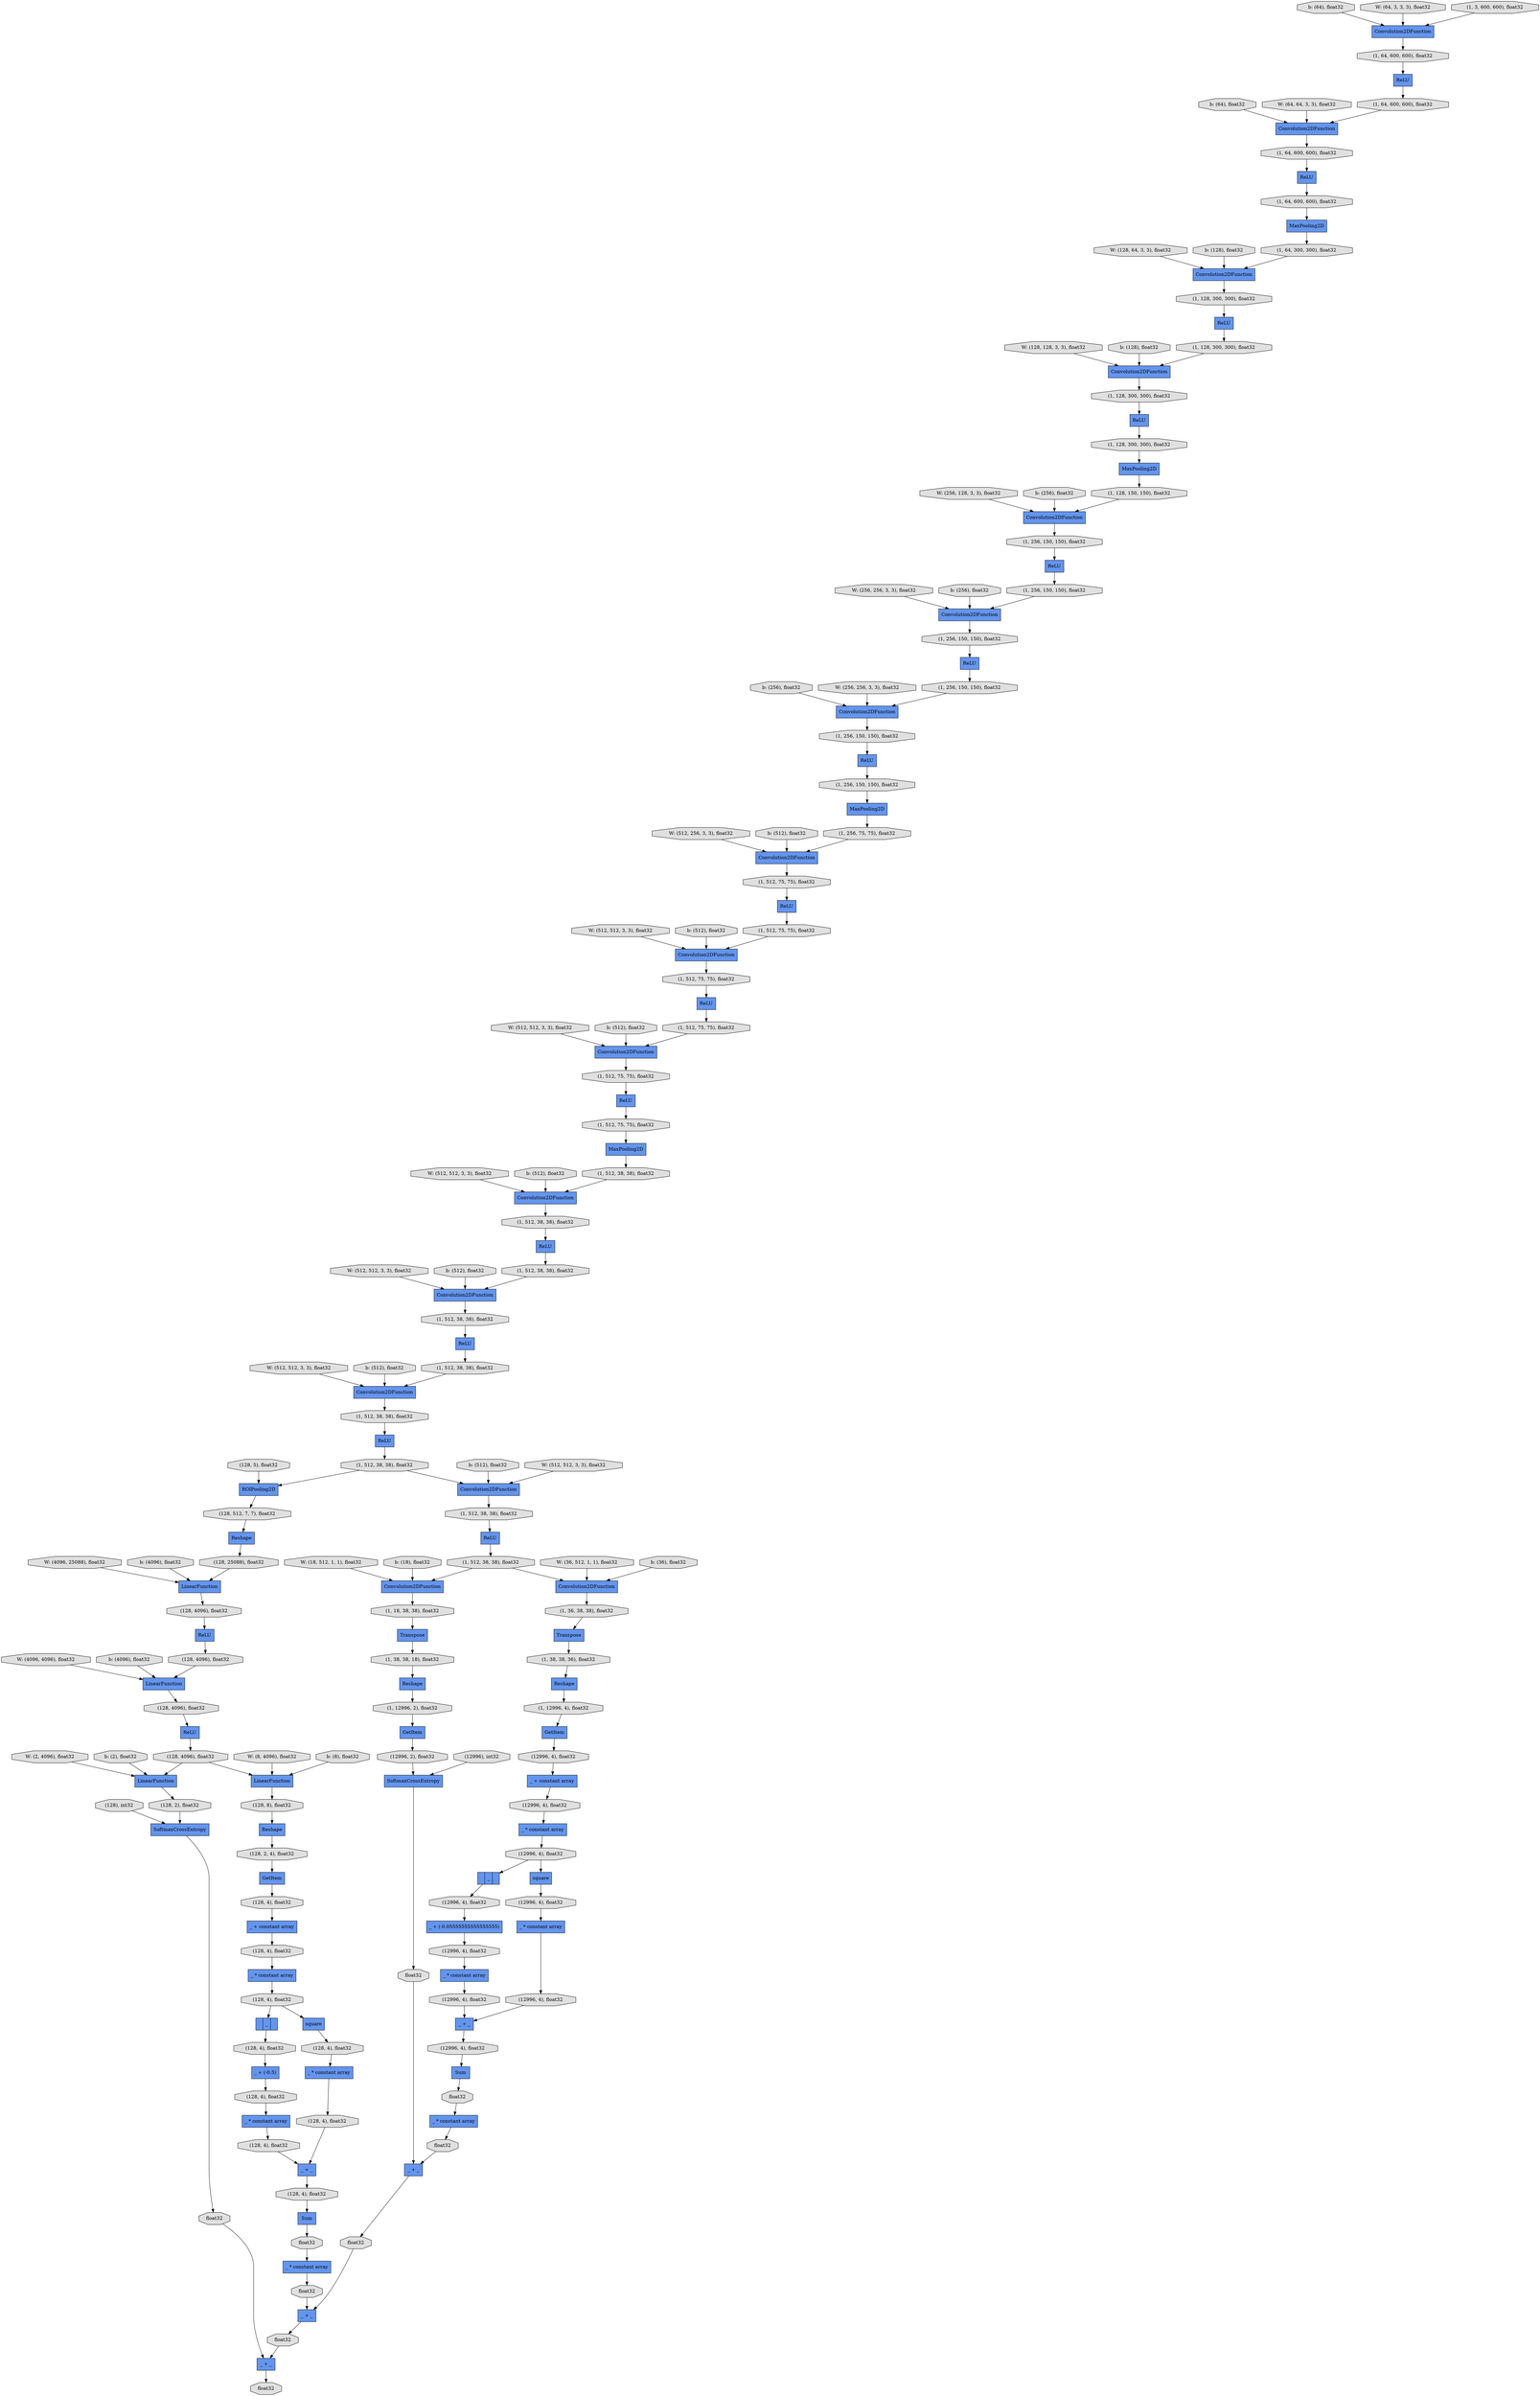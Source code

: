 digraph graphname{rankdir=TB;140676078452920 [label="float32",fillcolor="#E0E0E0",style="filled",shape="octagon"];140676079034608 [label="b: (8), float32",fillcolor="#E0E0E0",style="filled",shape="octagon"];140676078993648 [label="b: (64), float32",fillcolor="#E0E0E0",style="filled",shape="octagon"];140676078838112 [label="(1, 12996, 2), float32",fillcolor="#E0E0E0",style="filled",shape="octagon"];140676078796696 [label="Convolution2DFunction",fillcolor="#6495ED",style="filled",shape="record"];140676078993928 [label="W: (128, 64, 3, 3), float32",fillcolor="#E0E0E0",style="filled",shape="octagon"];140676079034944 [label="W: (2, 4096), float32",fillcolor="#E0E0E0",style="filled",shape="octagon"];140677372461688 [label="Convolution2DFunction",fillcolor="#6495ED",style="filled",shape="record"];140676078994152 [label="b: (128), float32",fillcolor="#E0E0E0",style="filled",shape="octagon"];140676079035280 [label="b: (2), float32",fillcolor="#E0E0E0",style="filled",shape="octagon"];140676078994432 [label="W: (128, 128, 3, 3), float32",fillcolor="#E0E0E0",style="filled",shape="octagon"];140676551410688 [label="W: (64, 64, 3, 3), float32",fillcolor="#E0E0E0",style="filled",shape="octagon"];140676078994544 [label="b: (256), float32",fillcolor="#E0E0E0",style="filled",shape="octagon"];140676078994656 [label="b: (128), float32",fillcolor="#E0E0E0",style="filled",shape="octagon"];140676078839064 [label="ROIPooling2D",fillcolor="#6495ED",style="filled",shape="record"];140676551427464 [label="W: (256, 256, 3, 3), float32",fillcolor="#E0E0E0",style="filled",shape="octagon"];140676078839232 [label="Reshape",fillcolor="#6495ED",style="filled",shape="record"];140676078839288 [label="(128, 5), float32",fillcolor="#E0E0E0",style="filled",shape="octagon"];140676078994936 [label="W: (256, 128, 3, 3), float32",fillcolor="#E0E0E0",style="filled",shape="octagon"];140676078995160 [label="b: (256), float32",fillcolor="#E0E0E0",style="filled",shape="octagon"];140676551411416 [label="b: (64), float32",fillcolor="#E0E0E0",style="filled",shape="octagon"];140676078839680 [label="(128, 512, 7, 7), float32",fillcolor="#E0E0E0",style="filled",shape="octagon"];140676078995384 [label="W: (512, 256, 3, 3), float32",fillcolor="#E0E0E0",style="filled",shape="octagon"];140677315045416 [label="b: (256), float32",fillcolor="#E0E0E0",style="filled",shape="octagon"];140676078839904 [label="ReLU",fillcolor="#6495ED",style="filled",shape="record"];140676078995608 [label="b: (512), float32",fillcolor="#E0E0E0",style="filled",shape="octagon"];140676078840016 [label="(128, 25088), float32",fillcolor="#E0E0E0",style="filled",shape="octagon"];140676078840072 [label="LinearFunction",fillcolor="#6495ED",style="filled",shape="record"];140676078840240 [label="LinearFunction",fillcolor="#6495ED",style="filled",shape="record"];140676078995888 [label="W: (512, 512, 3, 3), float32",fillcolor="#E0E0E0",style="filled",shape="octagon"];140676078840296 [label="(128, 4096), float32",fillcolor="#E0E0E0",style="filled",shape="octagon"];140676078996112 [label="b: (512), float32",fillcolor="#E0E0E0",style="filled",shape="octagon"];140676078840520 [label="(128, 4096), float32",fillcolor="#E0E0E0",style="filled",shape="octagon"];140676078840632 [label="ReLU",fillcolor="#6495ED",style="filled",shape="record"];140676078840688 [label="LinearFunction",fillcolor="#6495ED",style="filled",shape="record"];140676078840744 [label="(128, 4096), float32",fillcolor="#E0E0E0",style="filled",shape="octagon"];140676078996392 [label="W: (512, 512, 3, 3), float32",fillcolor="#E0E0E0",style="filled",shape="octagon"];140676078996616 [label="b: (512), float32",fillcolor="#E0E0E0",style="filled",shape="octagon"];140676078841080 [label="(128, 4096), float32",fillcolor="#E0E0E0",style="filled",shape="octagon"];140676551462136 [label="W: (256, 256, 3, 3), float32",fillcolor="#E0E0E0",style="filled",shape="octagon"];140676078841192 [label="LinearFunction",fillcolor="#6495ED",style="filled",shape="record"];140676078996896 [label="W: (512, 512, 3, 3), float32",fillcolor="#E0E0E0",style="filled",shape="octagon"];140676078841304 [label="(128, 8), float32",fillcolor="#E0E0E0",style="filled",shape="octagon"];140676078997120 [label="b: (512), float32",fillcolor="#E0E0E0",style="filled",shape="octagon"];140676078841584 [label="(128, 2), float32",fillcolor="#E0E0E0",style="filled",shape="octagon"];140676078997400 [label="W: (512, 512, 3, 3), float32",fillcolor="#E0E0E0",style="filled",shape="octagon"];140676078792776 [label="MaxPooling2D",fillcolor="#6495ED",style="filled",shape="record"];140676078801024 [label="Convolution2DFunction",fillcolor="#6495ED",style="filled",shape="record"];140676079014072 [label="b: (512), float32",fillcolor="#E0E0E0",style="filled",shape="octagon"];140676078792888 [label="(1, 128, 150, 150), float32",fillcolor="#E0E0E0",style="filled",shape="octagon"];140676078383344 [label="_ + constant array",fillcolor="#6495ED",style="filled",shape="record"];140676078792944 [label="Convolution2DFunction",fillcolor="#6495ED",style="filled",shape="record"];140676078801248 [label="(1, 512, 38, 38), float32",fillcolor="#E0E0E0",style="filled",shape="octagon"];140676078383568 [label="_ * constant array",fillcolor="#6495ED",style="filled",shape="record"];140676079014352 [label="W: (512, 512, 3, 3), float32",fillcolor="#E0E0E0",style="filled",shape="octagon"];140676078793168 [label="(1, 256, 150, 150), float32",fillcolor="#E0E0E0",style="filled",shape="octagon"];140676078432776 [label="(128, 4), float32",fillcolor="#E0E0E0",style="filled",shape="octagon"];140676078383624 [label="|_|",fillcolor="#6495ED",style="filled",shape="record"];140676078801416 [label="ReLU",fillcolor="#6495ED",style="filled",shape="record"];140676079071752 [label="Convolution2DFunction",fillcolor="#6495ED",style="filled",shape="record"];140676078383680 [label="(12996, 4), float32",fillcolor="#E0E0E0",style="filled",shape="octagon"];140676079014464 [label="W: (36, 512, 1, 1), float32",fillcolor="#E0E0E0",style="filled",shape="octagon"];140676078793280 [label="Convolution2DFunction",fillcolor="#6495ED",style="filled",shape="record"];140676078801528 [label="(1, 512, 38, 38), float32",fillcolor="#E0E0E0",style="filled",shape="octagon"];140676078793336 [label="ReLU",fillcolor="#6495ED",style="filled",shape="record"];140676079014576 [label="b: (512), float32",fillcolor="#E0E0E0",style="filled",shape="octagon"];140676078383848 [label="_ * constant array",fillcolor="#6495ED",style="filled",shape="record"];140676078433000 [label="_ + constant array",fillcolor="#6495ED",style="filled",shape="record"];140676078793448 [label="(1, 256, 150, 150), float32",fillcolor="#E0E0E0",style="filled",shape="octagon"];140675112932072 [label="MaxPooling2D",fillcolor="#6495ED",style="filled",shape="record"];140676078433056 [label="_ * constant array",fillcolor="#6495ED",style="filled",shape="record"];140676078383904 [label="(12996, 4), float32",fillcolor="#E0E0E0",style="filled",shape="octagon"];140677019726568 [label="W: (64, 3, 3, 3), float32",fillcolor="#E0E0E0",style="filled",shape="octagon"];140676078433112 [label="_ * constant array",fillcolor="#6495ED",style="filled",shape="record"];140676078433168 [label="|_|",fillcolor="#6495ED",style="filled",shape="record"];140676078433224 [label="(128, 4), float32",fillcolor="#E0E0E0",style="filled",shape="octagon"];140676078801864 [label="(1, 512, 38, 38), float32",fillcolor="#E0E0E0",style="filled",shape="octagon"];140675112932296 [label="(1, 3, 600, 600), float32",fillcolor="#E0E0E0",style="filled",shape="octagon"];140676079014912 [label="b: (18), float32",fillcolor="#E0E0E0",style="filled",shape="octagon"];140675112932352 [label="ReLU",fillcolor="#6495ED",style="filled",shape="record"];140676078801976 [label="ReLU",fillcolor="#6495ED",style="filled",shape="record"];140676078793784 [label="(1, 256, 150, 150), float32",fillcolor="#E0E0E0",style="filled",shape="octagon"];140676078802032 [label="(1, 512, 38, 38), float32",fillcolor="#E0E0E0",style="filled",shape="octagon"];140676078433448 [label="(128, 4), float32",fillcolor="#E0E0E0",style="filled",shape="octagon"];140676078793896 [label="ReLU",fillcolor="#6495ED",style="filled",shape="record"];140676078384352 [label="(12996, 4), float32",fillcolor="#E0E0E0",style="filled",shape="octagon"];140676078794008 [label="(1, 256, 150, 150), float32",fillcolor="#E0E0E0",style="filled",shape="octagon"];140675112932632 [label="Convolution2DFunction",fillcolor="#6495ED",style="filled",shape="record"];140676078433616 [label="(128, 4), float32",fillcolor="#E0E0E0",style="filled",shape="octagon"];140676078384464 [label="square",fillcolor="#6495ED",style="filled",shape="record"];140676079015248 [label="b: (512), float32",fillcolor="#E0E0E0",style="filled",shape="octagon"];140676078433728 [label="square",fillcolor="#6495ED",style="filled",shape="record"];140676078384576 [label="_ + (-0.05555555555555555)",fillcolor="#6495ED",style="filled",shape="record"];140675112932856 [label="Convolution2DFunction",fillcolor="#6495ED",style="filled",shape="record"];140676078802424 [label="(1, 512, 38, 38), float32",fillcolor="#E0E0E0",style="filled",shape="octagon"];140676078384688 [label="_ * constant array",fillcolor="#6495ED",style="filled",shape="record"];140676079015472 [label="W: (18, 512, 1, 1), float32",fillcolor="#E0E0E0",style="filled",shape="octagon"];140676078704176 [label="Convolution2DFunction",fillcolor="#6495ED",style="filled",shape="record"];140676078802536 [label="ReLU",fillcolor="#6495ED",style="filled",shape="record"];140676078794344 [label="(1, 256, 150, 150), float32",fillcolor="#E0E0E0",style="filled",shape="octagon"];140676078433952 [label="_ + (-0.5)",fillcolor="#6495ED",style="filled",shape="record"];140676078802592 [label="(1, 512, 38, 38), float32",fillcolor="#E0E0E0",style="filled",shape="octagon"];140676078704288 [label="(1, 64, 600, 600), float32",fillcolor="#E0E0E0",style="filled",shape="octagon"];140676078794456 [label="ReLU",fillcolor="#6495ED",style="filled",shape="record"];140676078434064 [label="_ * constant array",fillcolor="#6495ED",style="filled",shape="record"];140676078384912 [label="(12996, 4), float32",fillcolor="#E0E0E0",style="filled",shape="octagon"];140676078794568 [label="(1, 256, 150, 150), float32",fillcolor="#E0E0E0",style="filled",shape="octagon"];140676078434176 [label="(128, 4), float32",fillcolor="#E0E0E0",style="filled",shape="octagon"];140676079015808 [label="W: (512, 512, 3, 3), float32",fillcolor="#E0E0E0",style="filled",shape="octagon"];140676078802872 [label="(1, 512, 38, 38), float32",fillcolor="#E0E0E0",style="filled",shape="octagon"];140677393831864 [label="Convolution2DFunction",fillcolor="#6495ED",style="filled",shape="record"];140676078704568 [label="(1, 64, 600, 600), float32",fillcolor="#E0E0E0",style="filled",shape="octagon"];140676078385136 [label="(12996, 4), float32",fillcolor="#E0E0E0",style="filled",shape="octagon"];140676078794736 [label="(1, 256, 75, 75), float32",fillcolor="#E0E0E0",style="filled",shape="octagon"];140676078802984 [label="(1, 38, 38, 36), float32",fillcolor="#E0E0E0",style="filled",shape="octagon"];140675112933416 [label="Convolution2DFunction",fillcolor="#6495ED",style="filled",shape="record"];140676078794792 [label="Convolution2DFunction",fillcolor="#6495ED",style="filled",shape="record"];140676078434400 [label="(128, 4), float32",fillcolor="#E0E0E0",style="filled",shape="octagon"];140676078385248 [label="_ + _",fillcolor="#6495ED",style="filled",shape="record"];140676078385304 [label="(12996, 4), float32",fillcolor="#E0E0E0",style="filled",shape="octagon"];140676078803096 [label="(1, 38, 38, 18), float32",fillcolor="#E0E0E0",style="filled",shape="octagon"];140676078794904 [label="Convolution2DFunction",fillcolor="#6495ED",style="filled",shape="record"];140676078385360 [label="_ * constant array",fillcolor="#6495ED",style="filled",shape="record"];140675112933584 [label="Convolution2DFunction",fillcolor="#6495ED",style="filled",shape="record"];140676078704848 [label="(1, 64, 600, 600), float32",fillcolor="#E0E0E0",style="filled",shape="octagon"];140676078434568 [label="_ + _",fillcolor="#6495ED",style="filled",shape="record"];140676078385416 [label="SoftmaxCrossEntropy",fillcolor="#6495ED",style="filled",shape="record"];140676078704960 [label="ReLU",fillcolor="#6495ED",style="filled",shape="record"];140676078434680 [label="(128, 4), float32",fillcolor="#E0E0E0",style="filled",shape="octagon"];140676078385528 [label="Sum",fillcolor="#6495ED",style="filled",shape="record"];140676078803320 [label="(1, 36, 38, 38), float32",fillcolor="#E0E0E0",style="filled",shape="octagon"];140676079016312 [label="b: (36), float32",fillcolor="#E0E0E0",style="filled",shape="octagon"];140676078434736 [label="_ * constant array",fillcolor="#6495ED",style="filled",shape="record"];140676078385584 [label="(12996, 4), float32",fillcolor="#E0E0E0",style="filled",shape="octagon"];140676078795128 [label="(1, 512, 75, 75), float32",fillcolor="#E0E0E0",style="filled",shape="octagon"];140676078434792 [label="SoftmaxCrossEntropy",fillcolor="#6495ED",style="filled",shape="record"];140676078803432 [label="Transpose",fillcolor="#6495ED",style="filled",shape="record"];140676078795240 [label="Convolution2DFunction",fillcolor="#6495ED",style="filled",shape="record"];140676078705072 [label="(1, 64, 600, 600), float32",fillcolor="#E0E0E0",style="filled",shape="octagon"];140676078803488 [label="Reshape",fillcolor="#6495ED",style="filled",shape="record"];140676078795296 [label="ReLU",fillcolor="#6495ED",style="filled",shape="record"];140676078434904 [label="Sum",fillcolor="#6495ED",style="filled",shape="record"];140676078385752 [label="(12996, 4), float32",fillcolor="#E0E0E0",style="filled",shape="octagon"];140676078434960 [label="(128, 4), float32",fillcolor="#E0E0E0",style="filled",shape="octagon"];140676079016592 [label="W: (4096, 25088), float32",fillcolor="#E0E0E0",style="filled",shape="octagon"];140676078795408 [label="(1, 512, 75, 75), float32",fillcolor="#E0E0E0",style="filled",shape="octagon"];140676078385920 [label="float32",fillcolor="#E0E0E0",style="filled",shape="octagon"];140675112934144 [label="(1, 512, 38, 38), float32",fillcolor="#E0E0E0",style="filled",shape="octagon"];140676078795520 [label="MaxPooling2D",fillcolor="#6495ED",style="filled",shape="record"];140676078435128 [label="(128, 4), float32",fillcolor="#E0E0E0",style="filled",shape="octagon"];140676078385976 [label="Reshape",fillcolor="#6495ED",style="filled",shape="record"];140676078705464 [label="(1, 64, 300, 300), float32",fillcolor="#E0E0E0",style="filled",shape="octagon"];140676078435240 [label="float32",fillcolor="#E0E0E0",style="filled",shape="octagon"];140676078803880 [label="(1, 12996, 4), float32",fillcolor="#E0E0E0",style="filled",shape="octagon"];140676078803936 [label="GetItem",fillcolor="#6495ED",style="filled",shape="record"];140676079016928 [label="b: (4096), float32",fillcolor="#E0E0E0",style="filled",shape="octagon"];140676078795744 [label="(1, 512, 75, 75), float32",fillcolor="#E0E0E0",style="filled",shape="octagon"];140676078386200 [label="float32",fillcolor="#E0E0E0",style="filled",shape="octagon"];140676078705632 [label="(1, 128, 300, 300), float32",fillcolor="#E0E0E0",style="filled",shape="octagon"];140676078435408 [label="float32",fillcolor="#E0E0E0",style="filled",shape="octagon"];140676078386256 [label="(12996), int32",fillcolor="#E0E0E0",style="filled",shape="octagon"];140676078795856 [label="ReLU",fillcolor="#6495ED",style="filled",shape="record"];140676078435464 [label="_ + _",fillcolor="#6495ED",style="filled",shape="record"];140676078804104 [label="(1, 18, 38, 38), float32",fillcolor="#E0E0E0",style="filled",shape="octagon"];140676078795912 [label="(1, 512, 75, 75), float32",fillcolor="#E0E0E0",style="filled",shape="octagon"];140676078705744 [label="Convolution2DFunction",fillcolor="#6495ED",style="filled",shape="record"];140676078435520 [label="(128), int32",fillcolor="#E0E0E0",style="filled",shape="octagon"];140676079017152 [label="W: (4096, 4096), float32",fillcolor="#E0E0E0",style="filled",shape="octagon"];140676078705856 [label="MaxPooling2D",fillcolor="#6495ED",style="filled",shape="record"];140676078804216 [label="Transpose",fillcolor="#6495ED",style="filled",shape="record"];140676078705800 [label="ReLU",fillcolor="#6495ED",style="filled",shape="record"];140675112934704 [label="ReLU",fillcolor="#6495ED",style="filled",shape="record"];140676078705968 [label="(1, 128, 300, 300), float32",fillcolor="#E0E0E0",style="filled",shape="octagon"];140676078386536 [label="GetItem",fillcolor="#6495ED",style="filled",shape="record"];140676078804328 [label="GetItem",fillcolor="#6495ED",style="filled",shape="record"];140676078804496 [label="(12996, 2), float32",fillcolor="#E0E0E0",style="filled",shape="octagon"];140676079017488 [label="b: (4096), float32",fillcolor="#E0E0E0",style="filled",shape="octagon"];140676078796304 [label="(1, 512, 75, 75), float32",fillcolor="#E0E0E0",style="filled",shape="octagon"];140676078435912 [label="float32",fillcolor="#E0E0E0",style="filled",shape="octagon"];140676078435968 [label="_ + _",fillcolor="#6495ED",style="filled",shape="record"];140676078804608 [label="(12996, 4), float32",fillcolor="#E0E0E0",style="filled",shape="octagon"];140676078796416 [label="ReLU",fillcolor="#6495ED",style="filled",shape="record"];140676078436024 [label="_ + _",fillcolor="#6495ED",style="filled",shape="record"];140676078386872 [label="float32",fillcolor="#E0E0E0",style="filled",shape="octagon"];140676078706304 [label="(1, 128, 300, 300), float32",fillcolor="#E0E0E0",style="filled",shape="octagon"];140676078436080 [label="float32",fillcolor="#E0E0E0",style="filled",shape="octagon"];140676078804720 [label="Reshape",fillcolor="#6495ED",style="filled",shape="record"];140676078796528 [label="(1, 512, 75, 75), float32",fillcolor="#E0E0E0",style="filled",shape="octagon"];140676078706416 [label="ReLU",fillcolor="#6495ED",style="filled",shape="record"];140676079017824 [label="W: (8, 4096), float32",fillcolor="#E0E0E0",style="filled",shape="octagon"];140676078796640 [label="(1, 512, 38, 38), float32",fillcolor="#E0E0E0",style="filled",shape="octagon"];140676078706528 [label="(1, 128, 300, 300), float32",fillcolor="#E0E0E0",style="filled",shape="octagon"];140676078387096 [label="(128, 2, 4), float32",fillcolor="#E0E0E0",style="filled",shape="octagon"];140676078436304 [label="float32",fillcolor="#E0E0E0",style="filled",shape="octagon"];140676078435240 -> 140676078433112;140676078793336 -> 140676078793448;140676078383568 -> 140676078383904;140676078996112 -> 140676078794792;140676078804496 -> 140676078385416;140676078993648 -> 140676079071752;140676078383848 -> 140676078386200;140676078996896 -> 140676078795240;140676078433616 -> 140676078433952;140676078804328 -> 140676078804608;140676078795744 -> 140676078795856;140676078705856 -> 140676078792888;140676079015472 -> 140675112933416;140676079014352 -> 140676078801024;140676078995160 -> 140676078704176;140676078793784 -> 140676078793896;140676078840688 -> 140676078841304;140676078994152 -> 140677372461688;140676078796304 -> 140676078796416;140676078794344 -> 140676078794456;140676078804216 -> 140676078803096;140676078839904 -> 140676078840520;140676078434792 -> 140676078435912;140675112934144 -> 140675112934704;140676078704848 -> 140676078704960;140676078386536 -> 140676078432776;140676078796416 -> 140676078796528;140676078433728 -> 140676078434176;140676078433056 -> 140676078433448;140676078384352 -> 140676078384576;140676078706304 -> 140676078706416;140676078704960 -> 140676078705072;140675112932296 -> 140675112932632;140676078841080 -> 140676078840688;140676078434176 -> 140676078434064;140676078840072 -> 140676078840296;140676079017488 -> 140676078840240;140676078839288 -> 140676078839064;140676079014072 -> 140676078796696;140676078796696 -> 140676078801864;140676078803488 -> 140676078803880;140676078796640 -> 140676078795240;140675112932352 -> 140676078704568;140675112933584 -> 140676078803320;140676078385528 -> 140676078385920;140676078794904 -> 140676078796304;140676078795296 -> 140676078795408;140677019726568 -> 140675112932632;140676078384576 -> 140676078385304;140676078996392 -> 140676078794904;140676078434960 -> 140676078434568;140676078385976 -> 140676078387096;140676078434680 -> 140676078434736;140676078796528 -> 140676078795520;140676078434400 -> 140676078434568;140676078801248 -> 140676078801416;140676551462136 -> 140676078792944;140676078383680 -> 140676078383568;140676078706416 -> 140676078706528;140676078434064 -> 140676078434400;140676078793448 -> 140676078705744;140676078803096 -> 140676078804720;140676079014576 -> 140676078801024;140675112932856 -> 140675112934144;140676078997400 -> 140676078796696;140676078385584 -> 140676078385248;140676078994656 -> 140677393831864;140676078839064 -> 140676078839680;140676078705800 -> 140676078705968;140676078383344 -> 140676078383680;140676079035280 -> 140676078841192;140676078803320 -> 140676078803432;140676078841304 -> 140676078385976;140676078705464 -> 140677372461688;140676078840016 -> 140676078840072;140676078802872 -> 140675112933584;140677372461688 -> 140676078705632;140676078995608 -> 140676078793280;140676078433168 -> 140676078433616;140676078383904 -> 140676078384464;140676078794456 -> 140676078794568;140676078840744 -> 140676078840632;140676079014912 -> 140675112933416;140676078802032 -> 140676078801024;140676078994936 -> 140676078704176;140676078803880 -> 140676078804328;140676078433448 -> 140676078433168;140676078801416 -> 140676078801528;140676079014464 -> 140675112933584;140676078795912 -> 140676078794904;140676078993928 -> 140677372461688;140676078436080 -> 140676078435968;140676078434904 -> 140676078435240;140676078387096 -> 140676078386536;140676078385304 -> 140676078385360;140676078385136 -> 140676078385248;140676078383624 -> 140676078384352;140676078803432 -> 140676078802984;140676078435128 -> 140676078434904;140676078386200 -> 140676078435464;140676078802872 -> 140675112933416;140676079016312 -> 140675112933584;140676078795408 -> 140676078794792;140676078706528 -> 140676078705856;140675112932072 -> 140676078705464;140675112934704 -> 140676078802872;140676078705968 -> 140677393831864;140676078436304 -> 140676078436024;140676078801528 -> 140676078796696;140676078795240 -> 140676078801248;140676078792944 -> 140676078794344;140676078802984 -> 140676078803488;140676078801976 -> 140676078802032;140676078995888 -> 140676078794792;140676078804608 -> 140676078383344;140676078838112 -> 140676078803936;140676078795856 -> 140676078795912;140676078804720 -> 140676078838112;140676078793168 -> 140676078793336;140675112932632 -> 140676078704288;140676551427464 -> 140676078705744;140676078801024 -> 140676078802424;140676078997120 -> 140676078795240;140676551411416 -> 140675112932632;140676079015248 -> 140675112932856;140676078435968 -> 140676078436304;140676078433952 -> 140676078434680;140677393831864 -> 140676078706304;140676078385752 -> 140676078385528;140676079015808 -> 140675112932856;140676078383904 -> 140676078383624;140676078841080 -> 140676078841192;140676078803936 -> 140676078804496;140676079017824 -> 140676078840688;140676078432776 -> 140676078433000;140676078793280 -> 140676078795128;140676078384912 -> 140676078384688;140676078995384 -> 140676078793280;140676078704176 -> 140676078793168;140676078385920 -> 140676078383848;140676078433448 -> 140676078433728;140676078435464 -> 140676078436080;140676078840296 -> 140676078839904;140676078794008 -> 140676078792944;140676078840240 -> 140676078840744;140676078994432 -> 140677393831864;140676551410688 -> 140676079071752;140676078839680 -> 140676078839232;140676078384688 -> 140676078385136;140676079016592 -> 140676078840072;140676079016928 -> 140676078840072;140676078435408 -> 140676078435968;140676078433000 -> 140676078433224;140676079034608 -> 140676078840688;140676078793896 -> 140676078794008;140676078705072 -> 140675112932072;140676078386872 -> 140676078435464;140676078841584 -> 140676078434792;140676078794792 -> 140676078795744;140676079071752 -> 140676078704848;140676078433112 -> 140676078435408;140676078384464 -> 140676078384912;140676078794568 -> 140676078792776;140676078435912 -> 140676078436024;140676078386256 -> 140676078385416;140676078840520 -> 140676078840240;140676078802592 -> 140676078839064;140676078801864 -> 140676078801976;140676078795520 -> 140676078796640;140676078435520 -> 140676078434792;140676078434568 -> 140676078435128;140676078434736 -> 140676078434960;140676078792776 -> 140676078794736;140676078385248 -> 140676078385752;140676078804104 -> 140676078804216;140676078433224 -> 140676078433056;140676079017152 -> 140676078840240;140676078794736 -> 140676078793280;140675112933416 -> 140676078804104;140676078792888 -> 140676078704176;140676078795128 -> 140676078795296;140676078996616 -> 140676078794904;140676078704288 -> 140675112932352;140677315045416 -> 140676078705744;140676078705744 -> 140676078793784;140676078802592 -> 140675112932856;140676078704568 -> 140676079071752;140676078385416 -> 140676078386872;140676078802424 -> 140676078802536;140676078436024 -> 140676078452920;140676078994544 -> 140676078792944;140676078802536 -> 140676078802592;140676078841192 -> 140676078841584;140676078705632 -> 140676078705800;140676078385360 -> 140676078385584;140676078840632 -> 140676078841080;140676079034944 -> 140676078841192;140676078839232 -> 140676078840016;}